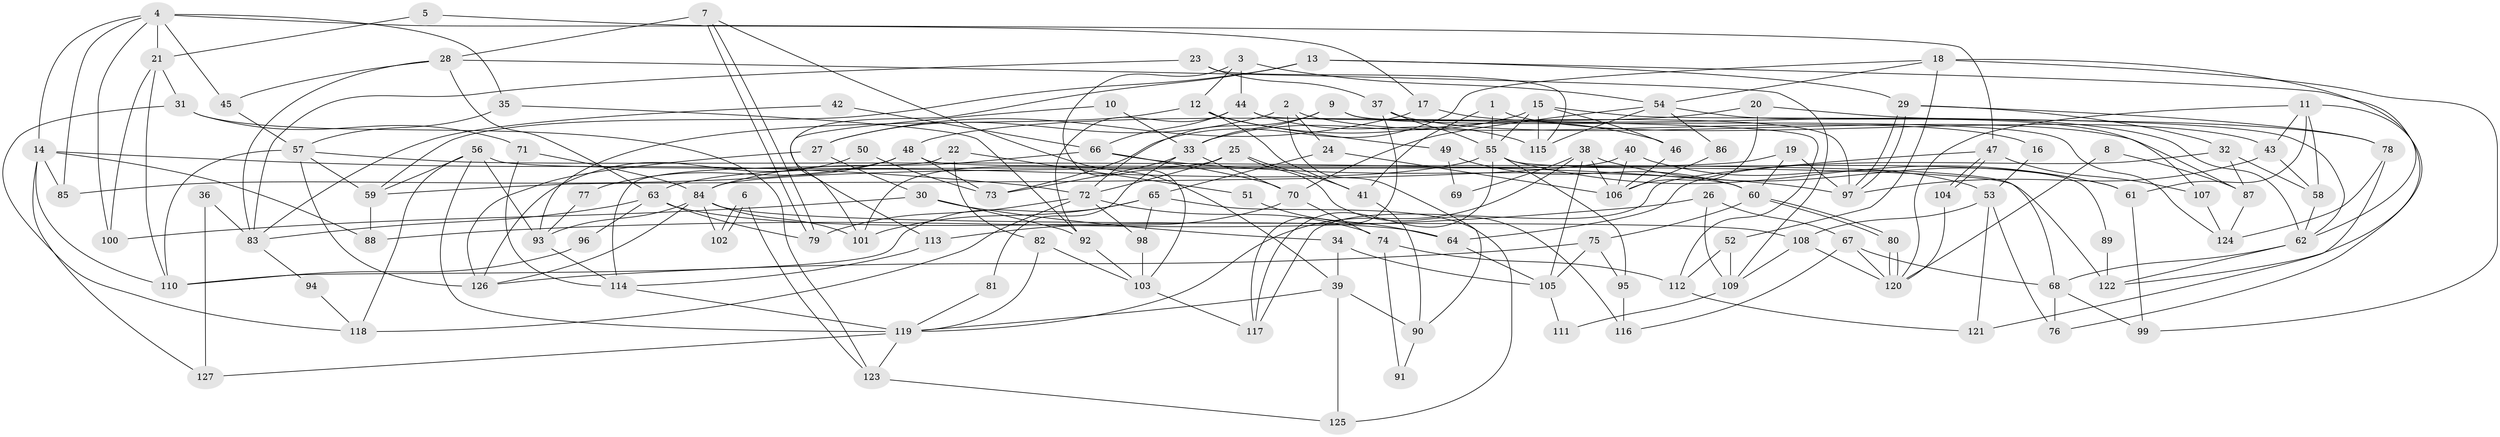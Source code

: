 // coarse degree distribution, {10: 0.03125, 2: 0.171875, 11: 0.046875, 9: 0.046875, 6: 0.109375, 12: 0.015625, 4: 0.203125, 3: 0.125, 7: 0.0625, 5: 0.125, 8: 0.046875, 14: 0.015625}
// Generated by graph-tools (version 1.1) at 2025/51/03/04/25 22:51:15]
// undirected, 127 vertices, 254 edges
graph export_dot {
  node [color=gray90,style=filled];
  1;
  2;
  3;
  4;
  5;
  6;
  7;
  8;
  9;
  10;
  11;
  12;
  13;
  14;
  15;
  16;
  17;
  18;
  19;
  20;
  21;
  22;
  23;
  24;
  25;
  26;
  27;
  28;
  29;
  30;
  31;
  32;
  33;
  34;
  35;
  36;
  37;
  38;
  39;
  40;
  41;
  42;
  43;
  44;
  45;
  46;
  47;
  48;
  49;
  50;
  51;
  52;
  53;
  54;
  55;
  56;
  57;
  58;
  59;
  60;
  61;
  62;
  63;
  64;
  65;
  66;
  67;
  68;
  69;
  70;
  71;
  72;
  73;
  74;
  75;
  76;
  77;
  78;
  79;
  80;
  81;
  82;
  83;
  84;
  85;
  86;
  87;
  88;
  89;
  90;
  91;
  92;
  93;
  94;
  95;
  96;
  97;
  98;
  99;
  100;
  101;
  102;
  103;
  104;
  105;
  106;
  107;
  108;
  109;
  110;
  111;
  112;
  113;
  114;
  115;
  116;
  117;
  118;
  119;
  120;
  121;
  122;
  123;
  124;
  125;
  126;
  127;
  1 -- 55;
  1 -- 41;
  1 -- 43;
  2 -- 90;
  2 -- 24;
  2 -- 16;
  2 -- 27;
  3 -- 54;
  3 -- 44;
  3 -- 12;
  3 -- 103;
  4 -- 14;
  4 -- 21;
  4 -- 17;
  4 -- 35;
  4 -- 45;
  4 -- 85;
  4 -- 100;
  5 -- 47;
  5 -- 21;
  6 -- 102;
  6 -- 102;
  6 -- 123;
  7 -- 28;
  7 -- 79;
  7 -- 79;
  7 -- 39;
  8 -- 120;
  8 -- 87;
  9 -- 97;
  9 -- 72;
  9 -- 33;
  9 -- 124;
  10 -- 101;
  10 -- 33;
  11 -- 61;
  11 -- 43;
  11 -- 58;
  11 -- 76;
  11 -- 120;
  12 -- 93;
  12 -- 41;
  12 -- 46;
  12 -- 49;
  13 -- 113;
  13 -- 122;
  13 -- 29;
  13 -- 59;
  14 -- 85;
  14 -- 88;
  14 -- 72;
  14 -- 110;
  14 -- 127;
  15 -- 46;
  15 -- 55;
  15 -- 33;
  15 -- 62;
  15 -- 115;
  16 -- 53;
  17 -- 62;
  17 -- 27;
  18 -- 62;
  18 -- 54;
  18 -- 52;
  18 -- 73;
  18 -- 99;
  19 -- 97;
  19 -- 60;
  19 -- 84;
  20 -- 78;
  20 -- 48;
  20 -- 106;
  21 -- 110;
  21 -- 100;
  21 -- 31;
  22 -- 114;
  22 -- 82;
  22 -- 51;
  23 -- 115;
  23 -- 83;
  23 -- 37;
  24 -- 65;
  24 -- 106;
  25 -- 72;
  25 -- 116;
  25 -- 41;
  25 -- 101;
  26 -- 109;
  26 -- 67;
  26 -- 88;
  27 -- 30;
  27 -- 126;
  28 -- 45;
  28 -- 63;
  28 -- 83;
  28 -- 109;
  29 -- 97;
  29 -- 97;
  29 -- 32;
  29 -- 78;
  30 -- 34;
  30 -- 92;
  30 -- 100;
  31 -- 71;
  31 -- 118;
  31 -- 123;
  32 -- 58;
  32 -- 64;
  32 -- 87;
  33 -- 70;
  33 -- 73;
  33 -- 81;
  34 -- 39;
  34 -- 105;
  35 -- 57;
  35 -- 92;
  36 -- 83;
  36 -- 127;
  37 -- 117;
  37 -- 55;
  37 -- 87;
  38 -- 105;
  38 -- 119;
  38 -- 61;
  38 -- 69;
  38 -- 106;
  39 -- 125;
  39 -- 90;
  39 -- 119;
  40 -- 106;
  40 -- 53;
  40 -- 59;
  41 -- 90;
  42 -- 66;
  42 -- 83;
  43 -- 58;
  43 -- 97;
  44 -- 92;
  44 -- 66;
  44 -- 112;
  44 -- 115;
  45 -- 57;
  46 -- 106;
  47 -- 104;
  47 -- 104;
  47 -- 107;
  47 -- 117;
  48 -- 68;
  48 -- 73;
  48 -- 77;
  48 -- 85;
  49 -- 60;
  49 -- 69;
  50 -- 126;
  50 -- 73;
  51 -- 64;
  52 -- 112;
  52 -- 109;
  53 -- 108;
  53 -- 121;
  53 -- 76;
  54 -- 70;
  54 -- 115;
  54 -- 86;
  54 -- 107;
  55 -- 117;
  55 -- 61;
  55 -- 63;
  55 -- 89;
  55 -- 95;
  56 -- 118;
  56 -- 59;
  56 -- 93;
  56 -- 119;
  56 -- 122;
  57 -- 126;
  57 -- 59;
  57 -- 60;
  57 -- 110;
  58 -- 62;
  59 -- 88;
  60 -- 80;
  60 -- 80;
  60 -- 75;
  61 -- 99;
  62 -- 68;
  62 -- 122;
  63 -- 79;
  63 -- 64;
  63 -- 83;
  63 -- 96;
  64 -- 105;
  65 -- 110;
  65 -- 101;
  65 -- 98;
  65 -- 125;
  66 -- 84;
  66 -- 97;
  66 -- 70;
  67 -- 120;
  67 -- 68;
  67 -- 116;
  68 -- 99;
  68 -- 76;
  70 -- 74;
  70 -- 113;
  71 -- 84;
  71 -- 114;
  72 -- 98;
  72 -- 74;
  72 -- 79;
  72 -- 118;
  74 -- 91;
  74 -- 112;
  75 -- 126;
  75 -- 95;
  75 -- 105;
  77 -- 93;
  78 -- 124;
  78 -- 121;
  80 -- 120;
  80 -- 120;
  81 -- 119;
  82 -- 119;
  82 -- 103;
  83 -- 94;
  84 -- 108;
  84 -- 93;
  84 -- 101;
  84 -- 102;
  84 -- 126;
  86 -- 106;
  87 -- 124;
  89 -- 122;
  90 -- 91;
  92 -- 103;
  93 -- 114;
  94 -- 118;
  95 -- 116;
  96 -- 110;
  98 -- 103;
  103 -- 117;
  104 -- 120;
  105 -- 111;
  107 -- 124;
  108 -- 109;
  108 -- 120;
  109 -- 111;
  112 -- 121;
  113 -- 114;
  114 -- 119;
  119 -- 123;
  119 -- 127;
  123 -- 125;
}
